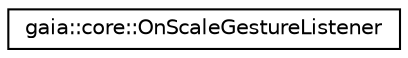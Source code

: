 digraph G
{
  edge [fontname="Helvetica",fontsize="10",labelfontname="Helvetica",labelfontsize="10"];
  node [fontname="Helvetica",fontsize="10",shape=record];
  rankdir=LR;
  Node1 [label="gaia::core::OnScaleGestureListener",height=0.2,width=0.4,color="black", fillcolor="white", style="filled",URL="$dd/d49/classgaia_1_1core_1_1_on_scale_gesture_listener.html",tooltip="The listener for receiving notifications when gestures occur."];
}
